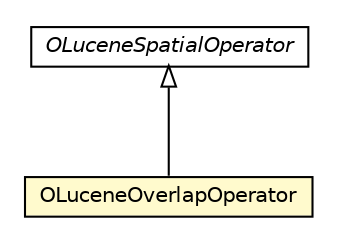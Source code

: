 #!/usr/local/bin/dot
#
# Class diagram 
# Generated by UMLGraph version R5_6-24-gf6e263 (http://www.umlgraph.org/)
#

digraph G {
	edge [fontname="Helvetica",fontsize=10,labelfontname="Helvetica",labelfontsize=10];
	node [fontname="Helvetica",fontsize=10,shape=plaintext];
	nodesep=0.25;
	ranksep=0.5;
	// com.orientechnologies.spatial.operator.OLuceneOverlapOperator
	c4391937 [label=<<table title="com.orientechnologies.spatial.operator.OLuceneOverlapOperator" border="0" cellborder="1" cellspacing="0" cellpadding="2" port="p" bgcolor="lemonChiffon" href="./OLuceneOverlapOperator.html">
		<tr><td><table border="0" cellspacing="0" cellpadding="1">
<tr><td align="center" balign="center"> OLuceneOverlapOperator </td></tr>
		</table></td></tr>
		</table>>, URL="./OLuceneOverlapOperator.html", fontname="Helvetica", fontcolor="black", fontsize=10.0];
	// com.orientechnologies.spatial.operator.OLuceneSpatialOperator
	c4391938 [label=<<table title="com.orientechnologies.spatial.operator.OLuceneSpatialOperator" border="0" cellborder="1" cellspacing="0" cellpadding="2" port="p" href="./OLuceneSpatialOperator.html">
		<tr><td><table border="0" cellspacing="0" cellpadding="1">
<tr><td align="center" balign="center"><font face="Helvetica-Oblique"> OLuceneSpatialOperator </font></td></tr>
		</table></td></tr>
		</table>>, URL="./OLuceneSpatialOperator.html", fontname="Helvetica", fontcolor="black", fontsize=10.0];
	//com.orientechnologies.spatial.operator.OLuceneOverlapOperator extends com.orientechnologies.spatial.operator.OLuceneSpatialOperator
	c4391938:p -> c4391937:p [dir=back,arrowtail=empty];
}

